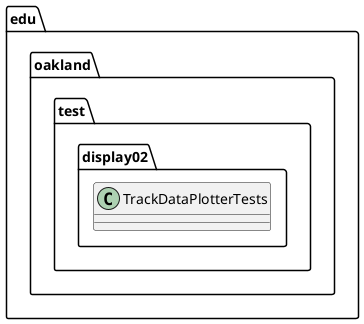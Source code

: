 @startuml TrackDataPlotterTests

package edu.oakland.test.display02 {
    class TrackDataPlotterTests {

    }
}

@enduml